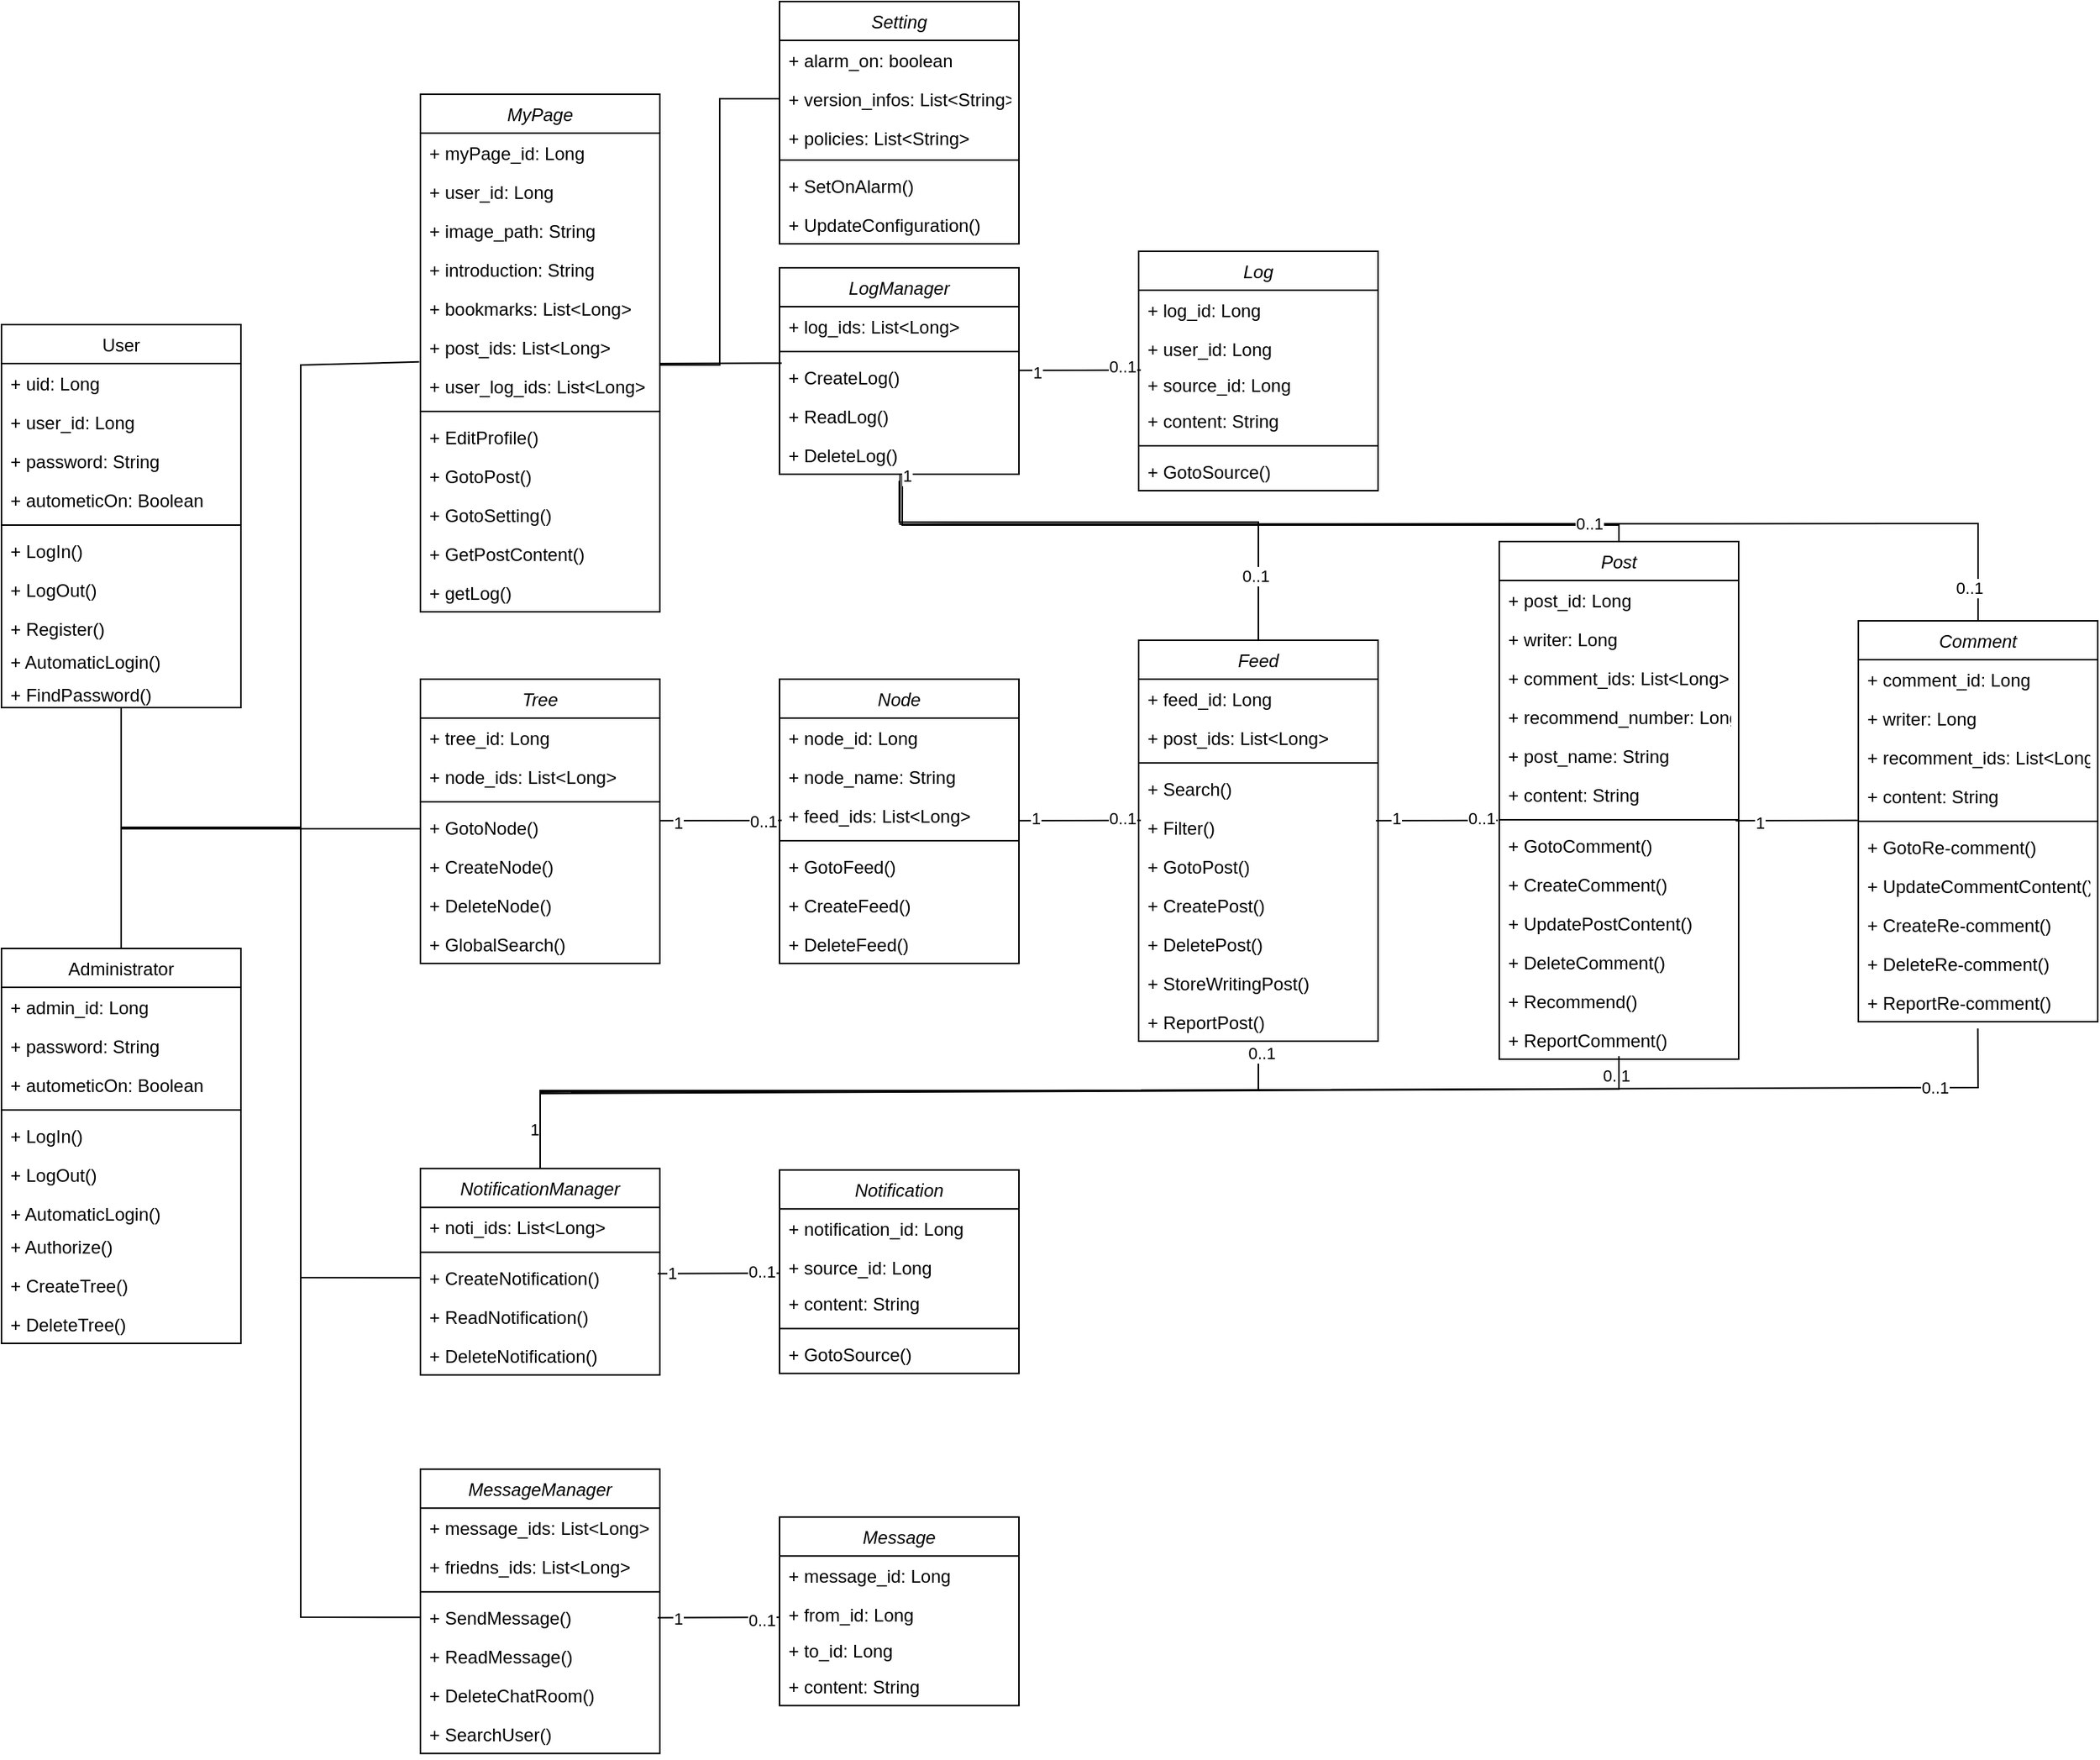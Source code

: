 <mxfile version="20.7.3" type="device"><diagram id="C5RBs43oDa-KdzZeNtuy" name="Page-1"><mxGraphModel dx="1247" dy="1092" grid="0" gridSize="10" guides="1" tooltips="1" connect="1" arrows="1" fold="1" page="0" pageScale="1" pageWidth="827" pageHeight="1169" math="0" shadow="0"><root><mxCell id="WIyWlLk6GJQsqaUBKTNV-0"/><mxCell id="WIyWlLk6GJQsqaUBKTNV-1" parent="WIyWlLk6GJQsqaUBKTNV-0"/><mxCell id="zkfFHV4jXpPFQw0GAbJ--0" value="MyPage" style="swimlane;fontStyle=2;align=center;verticalAlign=top;childLayout=stackLayout;horizontal=1;startSize=26;horizontalStack=0;resizeParent=1;resizeLast=0;collapsible=1;marginBottom=0;rounded=0;shadow=0;strokeWidth=1;" parent="WIyWlLk6GJQsqaUBKTNV-1" vertex="1"><mxGeometry x="280" y="29" width="160" height="346" as="geometry"><mxRectangle x="220" y="120" width="160" height="26" as="alternateBounds"/></mxGeometry></mxCell><mxCell id="Wbt0R6QaB2XABAs1Q3He-5" value="+ myPage_id: Long" style="text;align=left;verticalAlign=top;spacingLeft=4;spacingRight=4;overflow=hidden;rotatable=0;points=[[0,0.5],[1,0.5]];portConstraint=eastwest;" parent="zkfFHV4jXpPFQw0GAbJ--0" vertex="1"><mxGeometry y="26" width="160" height="26" as="geometry"/></mxCell><mxCell id="zkfFHV4jXpPFQw0GAbJ--1" value="+ user_id: Long" style="text;align=left;verticalAlign=top;spacingLeft=4;spacingRight=4;overflow=hidden;rotatable=0;points=[[0,0.5],[1,0.5]];portConstraint=eastwest;" parent="zkfFHV4jXpPFQw0GAbJ--0" vertex="1"><mxGeometry y="52" width="160" height="26" as="geometry"/></mxCell><mxCell id="zkfFHV4jXpPFQw0GAbJ--2" value="+ image_path: String" style="text;align=left;verticalAlign=top;spacingLeft=4;spacingRight=4;overflow=hidden;rotatable=0;points=[[0,0.5],[1,0.5]];portConstraint=eastwest;rounded=0;shadow=0;html=0;" parent="zkfFHV4jXpPFQw0GAbJ--0" vertex="1"><mxGeometry y="78" width="160" height="26" as="geometry"/></mxCell><mxCell id="B-LIcCmvfZg7djn9HV8B-121" value="+ introduction: String" style="text;align=left;verticalAlign=top;spacingLeft=4;spacingRight=4;overflow=hidden;rotatable=0;points=[[0,0.5],[1,0.5]];portConstraint=eastwest;rounded=0;shadow=0;html=0;" parent="zkfFHV4jXpPFQw0GAbJ--0" vertex="1"><mxGeometry y="104" width="160" height="26" as="geometry"/></mxCell><mxCell id="zkfFHV4jXpPFQw0GAbJ--3" value="+ bookmarks: List&lt;Long&gt;" style="text;align=left;verticalAlign=top;spacingLeft=4;spacingRight=4;overflow=hidden;rotatable=0;points=[[0,0.5],[1,0.5]];portConstraint=eastwest;rounded=0;shadow=0;html=0;" parent="zkfFHV4jXpPFQw0GAbJ--0" vertex="1"><mxGeometry y="130" width="160" height="26" as="geometry"/></mxCell><mxCell id="B-LIcCmvfZg7djn9HV8B-51" value="+ post_ids: List&lt;Long&gt;" style="text;align=left;verticalAlign=top;spacingLeft=4;spacingRight=4;overflow=hidden;rotatable=0;points=[[0,0.5],[1,0.5]];portConstraint=eastwest;" parent="zkfFHV4jXpPFQw0GAbJ--0" vertex="1"><mxGeometry y="156" width="160" height="26" as="geometry"/></mxCell><mxCell id="B-LIcCmvfZg7djn9HV8B-1" value="+ user_log_ids: List&lt;Long&gt;" style="text;align=left;verticalAlign=top;spacingLeft=4;spacingRight=4;overflow=hidden;rotatable=0;points=[[0,0.5],[1,0.5]];portConstraint=eastwest;rounded=0;shadow=0;html=0;" parent="zkfFHV4jXpPFQw0GAbJ--0" vertex="1"><mxGeometry y="182" width="160" height="26" as="geometry"/></mxCell><mxCell id="zkfFHV4jXpPFQw0GAbJ--4" value="" style="line;html=1;strokeWidth=1;align=left;verticalAlign=middle;spacingTop=-1;spacingLeft=3;spacingRight=3;rotatable=0;labelPosition=right;points=[];portConstraint=eastwest;" parent="zkfFHV4jXpPFQw0GAbJ--0" vertex="1"><mxGeometry y="208" width="160" height="8" as="geometry"/></mxCell><mxCell id="B-LIcCmvfZg7djn9HV8B-8" value="+ EditProfile()" style="text;align=left;verticalAlign=top;spacingLeft=4;spacingRight=4;overflow=hidden;rotatable=0;points=[[0,0.5],[1,0.5]];portConstraint=eastwest;" parent="zkfFHV4jXpPFQw0GAbJ--0" vertex="1"><mxGeometry y="216" width="160" height="26" as="geometry"/></mxCell><mxCell id="suka3gsMTNSdUutqUqP5-23" value="+ GotoPost()" style="text;align=left;verticalAlign=top;spacingLeft=4;spacingRight=4;overflow=hidden;rotatable=0;points=[[0,0.5],[1,0.5]];portConstraint=eastwest;" parent="zkfFHV4jXpPFQw0GAbJ--0" vertex="1"><mxGeometry y="242" width="160" height="26" as="geometry"/></mxCell><mxCell id="zkfFHV4jXpPFQw0GAbJ--5" value="+ GotoSetting()" style="text;align=left;verticalAlign=top;spacingLeft=4;spacingRight=4;overflow=hidden;rotatable=0;points=[[0,0.5],[1,0.5]];portConstraint=eastwest;" parent="zkfFHV4jXpPFQw0GAbJ--0" vertex="1"><mxGeometry y="268" width="160" height="26" as="geometry"/></mxCell><mxCell id="suka3gsMTNSdUutqUqP5-0" value="+ GetPostContent()" style="text;align=left;verticalAlign=top;spacingLeft=4;spacingRight=4;overflow=hidden;rotatable=0;points=[[0,0.5],[1,0.5]];portConstraint=eastwest;" parent="zkfFHV4jXpPFQw0GAbJ--0" vertex="1"><mxGeometry y="294" width="160" height="26" as="geometry"/></mxCell><mxCell id="B-LIcCmvfZg7djn9HV8B-134" value="+ getLog()" style="text;align=left;verticalAlign=top;spacingLeft=4;spacingRight=4;overflow=hidden;rotatable=0;points=[[0,0.5],[1,0.5]];portConstraint=eastwest;" parent="zkfFHV4jXpPFQw0GAbJ--0" vertex="1"><mxGeometry y="320" width="160" height="26" as="geometry"/></mxCell><mxCell id="zkfFHV4jXpPFQw0GAbJ--6" value="User" style="swimlane;fontStyle=0;align=center;verticalAlign=top;childLayout=stackLayout;horizontal=1;startSize=26;horizontalStack=0;resizeParent=1;resizeLast=0;collapsible=1;marginBottom=0;rounded=0;shadow=0;strokeWidth=1;" parent="WIyWlLk6GJQsqaUBKTNV-1" vertex="1"><mxGeometry y="183" width="160" height="256" as="geometry"><mxRectangle x="130" y="380" width="160" height="26" as="alternateBounds"/></mxGeometry></mxCell><mxCell id="zkfFHV4jXpPFQw0GAbJ--7" value="+ uid: Long  &#10;" style="text;align=left;verticalAlign=top;spacingLeft=4;spacingRight=4;overflow=hidden;rotatable=0;points=[[0,0.5],[1,0.5]];portConstraint=eastwest;" parent="zkfFHV4jXpPFQw0GAbJ--6" vertex="1"><mxGeometry y="26" width="160" height="26" as="geometry"/></mxCell><mxCell id="Wbt0R6QaB2XABAs1Q3He-6" value="+ user_id: Long  &#10;" style="text;align=left;verticalAlign=top;spacingLeft=4;spacingRight=4;overflow=hidden;rotatable=0;points=[[0,0.5],[1,0.5]];portConstraint=eastwest;" parent="zkfFHV4jXpPFQw0GAbJ--6" vertex="1"><mxGeometry y="52" width="160" height="26" as="geometry"/></mxCell><mxCell id="zkfFHV4jXpPFQw0GAbJ--8" value="+ password: String" style="text;align=left;verticalAlign=top;spacingLeft=4;spacingRight=4;overflow=hidden;rotatable=0;points=[[0,0.5],[1,0.5]];portConstraint=eastwest;rounded=0;shadow=0;html=0;" parent="zkfFHV4jXpPFQw0GAbJ--6" vertex="1"><mxGeometry y="78" width="160" height="26" as="geometry"/></mxCell><mxCell id="aOZU_MK4l4_A4G9Jo2gu-3" value="+ autometicOn: Boolean" style="text;align=left;verticalAlign=top;spacingLeft=4;spacingRight=4;overflow=hidden;rotatable=0;points=[[0,0.5],[1,0.5]];portConstraint=eastwest;rounded=0;shadow=0;html=0;" parent="zkfFHV4jXpPFQw0GAbJ--6" vertex="1"><mxGeometry y="104" width="160" height="26" as="geometry"/></mxCell><mxCell id="zkfFHV4jXpPFQw0GAbJ--9" value="" style="line;html=1;strokeWidth=1;align=left;verticalAlign=middle;spacingTop=-1;spacingLeft=3;spacingRight=3;rotatable=0;labelPosition=right;points=[];portConstraint=eastwest;" parent="zkfFHV4jXpPFQw0GAbJ--6" vertex="1"><mxGeometry y="130" width="160" height="8" as="geometry"/></mxCell><mxCell id="zkfFHV4jXpPFQw0GAbJ--11" value="+ LogIn()" style="text;align=left;verticalAlign=top;spacingLeft=4;spacingRight=4;overflow=hidden;rotatable=0;points=[[0,0.5],[1,0.5]];portConstraint=eastwest;" parent="zkfFHV4jXpPFQw0GAbJ--6" vertex="1"><mxGeometry y="138" width="160" height="26" as="geometry"/></mxCell><mxCell id="B-LIcCmvfZg7djn9HV8B-3" value="+ LogOut()" style="text;align=left;verticalAlign=top;spacingLeft=4;spacingRight=4;overflow=hidden;rotatable=0;points=[[0,0.5],[1,0.5]];portConstraint=eastwest;" parent="zkfFHV4jXpPFQw0GAbJ--6" vertex="1"><mxGeometry y="164" width="160" height="26" as="geometry"/></mxCell><mxCell id="B-LIcCmvfZg7djn9HV8B-4" value="+ Register()" style="text;align=left;verticalAlign=top;spacingLeft=4;spacingRight=4;overflow=hidden;rotatable=0;points=[[0,0.5],[1,0.5]];portConstraint=eastwest;" parent="zkfFHV4jXpPFQw0GAbJ--6" vertex="1"><mxGeometry y="190" width="160" height="22" as="geometry"/></mxCell><mxCell id="aOZU_MK4l4_A4G9Jo2gu-2" value="+ AutomaticLogin()" style="text;align=left;verticalAlign=top;spacingLeft=4;spacingRight=4;overflow=hidden;rotatable=0;points=[[0,0.5],[1,0.5]];portConstraint=eastwest;" parent="zkfFHV4jXpPFQw0GAbJ--6" vertex="1"><mxGeometry y="212" width="160" height="22" as="geometry"/></mxCell><mxCell id="aOZU_MK4l4_A4G9Jo2gu-1" value="+ FindPassword()" style="text;align=left;verticalAlign=top;spacingLeft=4;spacingRight=4;overflow=hidden;rotatable=0;points=[[0,0.5],[1,0.5]];portConstraint=eastwest;" parent="zkfFHV4jXpPFQw0GAbJ--6" vertex="1"><mxGeometry y="234" width="160" height="22" as="geometry"/></mxCell><mxCell id="zkfFHV4jXpPFQw0GAbJ--13" value="Administrator" style="swimlane;fontStyle=0;align=center;verticalAlign=top;childLayout=stackLayout;horizontal=1;startSize=26;horizontalStack=0;resizeParent=1;resizeLast=0;collapsible=1;marginBottom=0;rounded=0;shadow=0;strokeWidth=1;" parent="WIyWlLk6GJQsqaUBKTNV-1" vertex="1"><mxGeometry y="600" width="160" height="264" as="geometry"><mxRectangle x="340" y="380" width="170" height="26" as="alternateBounds"/></mxGeometry></mxCell><mxCell id="zkfFHV4jXpPFQw0GAbJ--14" value="+ admin_id: Long" style="text;align=left;verticalAlign=top;spacingLeft=4;spacingRight=4;overflow=hidden;rotatable=0;points=[[0,0.5],[1,0.5]];portConstraint=eastwest;" parent="zkfFHV4jXpPFQw0GAbJ--13" vertex="1"><mxGeometry y="26" width="160" height="26" as="geometry"/></mxCell><mxCell id="B-LIcCmvfZg7djn9HV8B-5" value="+ password: String" style="text;align=left;verticalAlign=top;spacingLeft=4;spacingRight=4;overflow=hidden;rotatable=0;points=[[0,0.5],[1,0.5]];portConstraint=eastwest;" parent="zkfFHV4jXpPFQw0GAbJ--13" vertex="1"><mxGeometry y="52" width="160" height="26" as="geometry"/></mxCell><mxCell id="5mJL1KCz_5oF4t0wVCMB-8" value="+ autometicOn: Boolean" style="text;align=left;verticalAlign=top;spacingLeft=4;spacingRight=4;overflow=hidden;rotatable=0;points=[[0,0.5],[1,0.5]];portConstraint=eastwest;rounded=0;shadow=0;html=0;" vertex="1" parent="zkfFHV4jXpPFQw0GAbJ--13"><mxGeometry y="78" width="160" height="26" as="geometry"/></mxCell><mxCell id="zkfFHV4jXpPFQw0GAbJ--15" value="" style="line;html=1;strokeWidth=1;align=left;verticalAlign=middle;spacingTop=-1;spacingLeft=3;spacingRight=3;rotatable=0;labelPosition=right;points=[];portConstraint=eastwest;" parent="zkfFHV4jXpPFQw0GAbJ--13" vertex="1"><mxGeometry y="104" width="160" height="8" as="geometry"/></mxCell><mxCell id="5mJL1KCz_5oF4t0wVCMB-5" value="+ LogIn()" style="text;align=left;verticalAlign=top;spacingLeft=4;spacingRight=4;overflow=hidden;rotatable=0;points=[[0,0.5],[1,0.5]];portConstraint=eastwest;" vertex="1" parent="zkfFHV4jXpPFQw0GAbJ--13"><mxGeometry y="112" width="160" height="26" as="geometry"/></mxCell><mxCell id="5mJL1KCz_5oF4t0wVCMB-6" value="+ LogOut()" style="text;align=left;verticalAlign=top;spacingLeft=4;spacingRight=4;overflow=hidden;rotatable=0;points=[[0,0.5],[1,0.5]];portConstraint=eastwest;" vertex="1" parent="zkfFHV4jXpPFQw0GAbJ--13"><mxGeometry y="138" width="160" height="26" as="geometry"/></mxCell><mxCell id="5mJL1KCz_5oF4t0wVCMB-7" value="+ AutomaticLogin()" style="text;align=left;verticalAlign=top;spacingLeft=4;spacingRight=4;overflow=hidden;rotatable=0;points=[[0,0.5],[1,0.5]];portConstraint=eastwest;" vertex="1" parent="zkfFHV4jXpPFQw0GAbJ--13"><mxGeometry y="164" width="160" height="22" as="geometry"/></mxCell><mxCell id="B-LIcCmvfZg7djn9HV8B-6" value="+ Authorize()" style="text;align=left;verticalAlign=top;spacingLeft=4;spacingRight=4;overflow=hidden;rotatable=0;points=[[0,0.5],[1,0.5]];portConstraint=eastwest;" parent="zkfFHV4jXpPFQw0GAbJ--13" vertex="1"><mxGeometry y="186" width="160" height="26" as="geometry"/></mxCell><mxCell id="B-LIcCmvfZg7djn9HV8B-32" value="+ CreateTree()" style="text;align=left;verticalAlign=top;spacingLeft=4;spacingRight=4;overflow=hidden;rotatable=0;points=[[0,0.5],[1,0.5]];portConstraint=eastwest;" parent="zkfFHV4jXpPFQw0GAbJ--13" vertex="1"><mxGeometry y="212" width="160" height="26" as="geometry"/></mxCell><mxCell id="B-LIcCmvfZg7djn9HV8B-33" value="+ DeleteTree()" style="text;align=left;verticalAlign=top;spacingLeft=4;spacingRight=4;overflow=hidden;rotatable=0;points=[[0,0.5],[1,0.5]];portConstraint=eastwest;" parent="zkfFHV4jXpPFQw0GAbJ--13" vertex="1"><mxGeometry y="238" width="160" height="26" as="geometry"/></mxCell><mxCell id="B-LIcCmvfZg7djn9HV8B-10" value="Tree" style="swimlane;fontStyle=2;align=center;verticalAlign=top;childLayout=stackLayout;horizontal=1;startSize=26;horizontalStack=0;resizeParent=1;resizeLast=0;collapsible=1;marginBottom=0;rounded=0;shadow=0;strokeWidth=1;" parent="WIyWlLk6GJQsqaUBKTNV-1" vertex="1"><mxGeometry x="280" y="420" width="160" height="190" as="geometry"><mxRectangle x="220" y="120" width="160" height="26" as="alternateBounds"/></mxGeometry></mxCell><mxCell id="Wbt0R6QaB2XABAs1Q3He-4" value="+ tree_id: Long" style="text;align=left;verticalAlign=top;spacingLeft=4;spacingRight=4;overflow=hidden;rotatable=0;points=[[0,0.5],[1,0.5]];portConstraint=eastwest;" parent="B-LIcCmvfZg7djn9HV8B-10" vertex="1"><mxGeometry y="26" width="160" height="26" as="geometry"/></mxCell><mxCell id="B-LIcCmvfZg7djn9HV8B-11" value="+ node_ids: List&lt;Long&gt;" style="text;align=left;verticalAlign=top;spacingLeft=4;spacingRight=4;overflow=hidden;rotatable=0;points=[[0,0.5],[1,0.5]];portConstraint=eastwest;" parent="B-LIcCmvfZg7djn9HV8B-10" vertex="1"><mxGeometry y="52" width="160" height="26" as="geometry"/></mxCell><mxCell id="B-LIcCmvfZg7djn9HV8B-15" value="" style="line;html=1;strokeWidth=1;align=left;verticalAlign=middle;spacingTop=-1;spacingLeft=3;spacingRight=3;rotatable=0;labelPosition=right;points=[];portConstraint=eastwest;" parent="B-LIcCmvfZg7djn9HV8B-10" vertex="1"><mxGeometry y="78" width="160" height="8" as="geometry"/></mxCell><mxCell id="B-LIcCmvfZg7djn9HV8B-16" value="+ GotoNode()" style="text;align=left;verticalAlign=top;spacingLeft=4;spacingRight=4;overflow=hidden;rotatable=0;points=[[0,0.5],[1,0.5]];portConstraint=eastwest;" parent="B-LIcCmvfZg7djn9HV8B-10" vertex="1"><mxGeometry y="86" width="160" height="26" as="geometry"/></mxCell><mxCell id="Wbt0R6QaB2XABAs1Q3He-2" value="+ CreateNode()" style="text;align=left;verticalAlign=top;spacingLeft=4;spacingRight=4;overflow=hidden;rotatable=0;points=[[0,0.5],[1,0.5]];portConstraint=eastwest;" parent="B-LIcCmvfZg7djn9HV8B-10" vertex="1"><mxGeometry y="112" width="160" height="26" as="geometry"/></mxCell><mxCell id="Wbt0R6QaB2XABAs1Q3He-3" value="+ DeleteNode()" style="text;align=left;verticalAlign=top;spacingLeft=4;spacingRight=4;overflow=hidden;rotatable=0;points=[[0,0.5],[1,0.5]];portConstraint=eastwest;" parent="B-LIcCmvfZg7djn9HV8B-10" vertex="1"><mxGeometry y="138" width="160" height="26" as="geometry"/></mxCell><mxCell id="B-LIcCmvfZg7djn9HV8B-50" value="+ GlobalSearch()" style="text;align=left;verticalAlign=top;spacingLeft=4;spacingRight=4;overflow=hidden;rotatable=0;points=[[0,0.5],[1,0.5]];portConstraint=eastwest;" parent="B-LIcCmvfZg7djn9HV8B-10" vertex="1"><mxGeometry y="164" width="160" height="26" as="geometry"/></mxCell><mxCell id="B-LIcCmvfZg7djn9HV8B-19" value="NotificationManager" style="swimlane;fontStyle=2;align=center;verticalAlign=top;childLayout=stackLayout;horizontal=1;startSize=26;horizontalStack=0;resizeParent=1;resizeLast=0;collapsible=1;marginBottom=0;rounded=0;shadow=0;strokeWidth=1;" parent="WIyWlLk6GJQsqaUBKTNV-1" vertex="1"><mxGeometry x="280" y="747.1" width="160" height="138" as="geometry"><mxRectangle x="220" y="120" width="160" height="26" as="alternateBounds"/></mxGeometry></mxCell><mxCell id="B-LIcCmvfZg7djn9HV8B-52" value="+ noti_ids: List&lt;Long&gt;" style="text;align=left;verticalAlign=top;spacingLeft=4;spacingRight=4;overflow=hidden;rotatable=0;points=[[0,0.5],[1,0.5]];portConstraint=eastwest;" parent="B-LIcCmvfZg7djn9HV8B-19" vertex="1"><mxGeometry y="26" width="160" height="26" as="geometry"/></mxCell><mxCell id="B-LIcCmvfZg7djn9HV8B-24" value="" style="line;html=1;strokeWidth=1;align=left;verticalAlign=middle;spacingTop=-1;spacingLeft=3;spacingRight=3;rotatable=0;labelPosition=right;points=[];portConstraint=eastwest;" parent="B-LIcCmvfZg7djn9HV8B-19" vertex="1"><mxGeometry y="52" width="160" height="8" as="geometry"/></mxCell><mxCell id="B-LIcCmvfZg7djn9HV8B-115" value="+ CreateNotification()" style="text;align=left;verticalAlign=top;spacingLeft=4;spacingRight=4;overflow=hidden;rotatable=0;points=[[0,0.5],[1,0.5]];portConstraint=eastwest;" parent="B-LIcCmvfZg7djn9HV8B-19" vertex="1"><mxGeometry y="60" width="160" height="26" as="geometry"/></mxCell><mxCell id="B-LIcCmvfZg7djn9HV8B-99" value="+ ReadNotification()" style="text;align=left;verticalAlign=top;spacingLeft=4;spacingRight=4;overflow=hidden;rotatable=0;points=[[0,0.5],[1,0.5]];portConstraint=eastwest;" parent="B-LIcCmvfZg7djn9HV8B-19" vertex="1"><mxGeometry y="86" width="160" height="26" as="geometry"/></mxCell><mxCell id="B-LIcCmvfZg7djn9HV8B-100" value="+ DeleteNotification()" style="text;align=left;verticalAlign=top;spacingLeft=4;spacingRight=4;overflow=hidden;rotatable=0;points=[[0,0.5],[1,0.5]];portConstraint=eastwest;" parent="B-LIcCmvfZg7djn9HV8B-19" vertex="1"><mxGeometry y="112" width="160" height="26" as="geometry"/></mxCell><mxCell id="B-LIcCmvfZg7djn9HV8B-39" value="" style="endArrow=none;html=1;rounded=0;entryX=0.5;entryY=0;entryDx=0;entryDy=0;" parent="WIyWlLk6GJQsqaUBKTNV-1" target="zkfFHV4jXpPFQw0GAbJ--13" edge="1"><mxGeometry width="50" height="50" relative="1" as="geometry"><mxPoint x="280" y="520" as="sourcePoint"/><mxPoint x="130" y="500" as="targetPoint"/><Array as="points"><mxPoint x="80" y="520"/></Array></mxGeometry></mxCell><mxCell id="B-LIcCmvfZg7djn9HV8B-40" value="" style="endArrow=none;html=1;rounded=0;" parent="WIyWlLk6GJQsqaUBKTNV-1" edge="1"><mxGeometry width="50" height="50" relative="1" as="geometry"><mxPoint x="280" y="520" as="sourcePoint"/><mxPoint x="80" y="440" as="targetPoint"/><Array as="points"><mxPoint x="80" y="520"/></Array></mxGeometry></mxCell><mxCell id="B-LIcCmvfZg7djn9HV8B-46" value="Node" style="swimlane;fontStyle=2;align=center;verticalAlign=top;childLayout=stackLayout;horizontal=1;startSize=26;horizontalStack=0;resizeParent=1;resizeLast=0;collapsible=1;marginBottom=0;rounded=0;shadow=0;strokeWidth=1;" parent="WIyWlLk6GJQsqaUBKTNV-1" vertex="1"><mxGeometry x="520" y="420" width="160" height="190" as="geometry"><mxRectangle x="220" y="120" width="160" height="26" as="alternateBounds"/></mxGeometry></mxCell><mxCell id="aOZU_MK4l4_A4G9Jo2gu-0" value="+ node_id: Long" style="text;align=left;verticalAlign=top;spacingLeft=4;spacingRight=4;overflow=hidden;rotatable=0;points=[[0,0.5],[1,0.5]];portConstraint=eastwest;" parent="B-LIcCmvfZg7djn9HV8B-46" vertex="1"><mxGeometry y="26" width="160" height="26" as="geometry"/></mxCell><mxCell id="Wbt0R6QaB2XABAs1Q3He-0" value="+ node_name: String" style="text;align=left;verticalAlign=top;spacingLeft=4;spacingRight=4;overflow=hidden;rotatable=0;points=[[0,0.5],[1,0.5]];portConstraint=eastwest;" parent="B-LIcCmvfZg7djn9HV8B-46" vertex="1"><mxGeometry y="52" width="160" height="26" as="geometry"/></mxCell><mxCell id="B-LIcCmvfZg7djn9HV8B-47" value="+ feed_ids: List&lt;Long&gt;" style="text;align=left;verticalAlign=top;spacingLeft=4;spacingRight=4;overflow=hidden;rotatable=0;points=[[0,0.5],[1,0.5]];portConstraint=eastwest;" parent="B-LIcCmvfZg7djn9HV8B-46" vertex="1"><mxGeometry y="78" width="160" height="26" as="geometry"/></mxCell><mxCell id="B-LIcCmvfZg7djn9HV8B-48" value="" style="line;html=1;strokeWidth=1;align=left;verticalAlign=middle;spacingTop=-1;spacingLeft=3;spacingRight=3;rotatable=0;labelPosition=right;points=[];portConstraint=eastwest;" parent="B-LIcCmvfZg7djn9HV8B-46" vertex="1"><mxGeometry y="104" width="160" height="8" as="geometry"/></mxCell><mxCell id="B-LIcCmvfZg7djn9HV8B-49" value="+ GotoFeed()" style="text;align=left;verticalAlign=top;spacingLeft=4;spacingRight=4;overflow=hidden;rotatable=0;points=[[0,0.5],[1,0.5]];portConstraint=eastwest;" parent="B-LIcCmvfZg7djn9HV8B-46" vertex="1"><mxGeometry y="112" width="160" height="26" as="geometry"/></mxCell><mxCell id="B-LIcCmvfZg7djn9HV8B-35" value="+ CreateFeed()" style="text;align=left;verticalAlign=top;spacingLeft=4;spacingRight=4;overflow=hidden;rotatable=0;points=[[0,0.5],[1,0.5]];portConstraint=eastwest;" parent="B-LIcCmvfZg7djn9HV8B-46" vertex="1"><mxGeometry y="138" width="160" height="26" as="geometry"/></mxCell><mxCell id="B-LIcCmvfZg7djn9HV8B-37" value="+ DeleteFeed()" style="text;align=left;verticalAlign=top;spacingLeft=4;spacingRight=4;overflow=hidden;rotatable=0;points=[[0,0.5],[1,0.5]];portConstraint=eastwest;" parent="B-LIcCmvfZg7djn9HV8B-46" vertex="1"><mxGeometry y="164" width="160" height="26" as="geometry"/></mxCell><mxCell id="B-LIcCmvfZg7djn9HV8B-53" value="Setting" style="swimlane;fontStyle=2;align=center;verticalAlign=top;childLayout=stackLayout;horizontal=1;startSize=26;horizontalStack=0;resizeParent=1;resizeLast=0;collapsible=1;marginBottom=0;rounded=0;shadow=0;strokeWidth=1;" parent="WIyWlLk6GJQsqaUBKTNV-1" vertex="1"><mxGeometry x="520" y="-33" width="160" height="162" as="geometry"><mxRectangle x="220" y="120" width="160" height="26" as="alternateBounds"/></mxGeometry></mxCell><mxCell id="B-LIcCmvfZg7djn9HV8B-20" value="+ alarm_on: boolean" style="text;align=left;verticalAlign=top;spacingLeft=4;spacingRight=4;overflow=hidden;rotatable=0;points=[[0,0.5],[1,0.5]];portConstraint=eastwest;" parent="B-LIcCmvfZg7djn9HV8B-53" vertex="1"><mxGeometry y="26" width="160" height="26" as="geometry"/></mxCell><mxCell id="B-LIcCmvfZg7djn9HV8B-55" value="+ version_infos: List&lt;String&gt;" style="text;align=left;verticalAlign=top;spacingLeft=4;spacingRight=4;overflow=hidden;rotatable=0;points=[[0,0.5],[1,0.5]];portConstraint=eastwest;rounded=0;shadow=0;html=0;" parent="B-LIcCmvfZg7djn9HV8B-53" vertex="1"><mxGeometry y="52" width="160" height="26" as="geometry"/></mxCell><mxCell id="B-LIcCmvfZg7djn9HV8B-56" value="+ policies: List&lt;String&gt;" style="text;align=left;verticalAlign=top;spacingLeft=4;spacingRight=4;overflow=hidden;rotatable=0;points=[[0,0.5],[1,0.5]];portConstraint=eastwest;rounded=0;shadow=0;html=0;" parent="B-LIcCmvfZg7djn9HV8B-53" vertex="1"><mxGeometry y="78" width="160" height="24" as="geometry"/></mxCell><mxCell id="B-LIcCmvfZg7djn9HV8B-57" value="" style="line;html=1;strokeWidth=1;align=left;verticalAlign=middle;spacingTop=-1;spacingLeft=3;spacingRight=3;rotatable=0;labelPosition=right;points=[];portConstraint=eastwest;" parent="B-LIcCmvfZg7djn9HV8B-53" vertex="1"><mxGeometry y="102" width="160" height="8" as="geometry"/></mxCell><mxCell id="B-LIcCmvfZg7djn9HV8B-58" value="+ SetOnAlarm()" style="text;align=left;verticalAlign=top;spacingLeft=4;spacingRight=4;overflow=hidden;rotatable=0;points=[[0,0.5],[1,0.5]];portConstraint=eastwest;" parent="B-LIcCmvfZg7djn9HV8B-53" vertex="1"><mxGeometry y="110" width="160" height="26" as="geometry"/></mxCell><mxCell id="B-LIcCmvfZg7djn9HV8B-44" value="+ UpdateConfiguration()" style="text;align=left;verticalAlign=top;spacingLeft=4;spacingRight=4;overflow=hidden;rotatable=0;points=[[0,0.5],[1,0.5]];portConstraint=eastwest;" parent="B-LIcCmvfZg7djn9HV8B-53" vertex="1"><mxGeometry y="136" width="160" height="26" as="geometry"/></mxCell><mxCell id="B-LIcCmvfZg7djn9HV8B-59" value="Feed" style="swimlane;fontStyle=2;align=center;verticalAlign=top;childLayout=stackLayout;horizontal=1;startSize=26;horizontalStack=0;resizeParent=1;resizeLast=0;collapsible=1;marginBottom=0;rounded=0;shadow=0;strokeWidth=1;" parent="WIyWlLk6GJQsqaUBKTNV-1" vertex="1"><mxGeometry x="760" y="394" width="160" height="268" as="geometry"><mxRectangle x="220" y="120" width="160" height="26" as="alternateBounds"/></mxGeometry></mxCell><mxCell id="B-LIcCmvfZg7djn9HV8B-71" value="+ feed_id: Long" style="text;align=left;verticalAlign=top;spacingLeft=4;spacingRight=4;overflow=hidden;rotatable=0;points=[[0,0.5],[1,0.5]];portConstraint=eastwest;" parent="B-LIcCmvfZg7djn9HV8B-59" vertex="1"><mxGeometry y="26" width="160" height="26" as="geometry"/></mxCell><mxCell id="B-LIcCmvfZg7djn9HV8B-60" value="+ post_ids: List&lt;Long&gt;" style="text;align=left;verticalAlign=top;spacingLeft=4;spacingRight=4;overflow=hidden;rotatable=0;points=[[0,0.5],[1,0.5]];portConstraint=eastwest;" parent="B-LIcCmvfZg7djn9HV8B-59" vertex="1"><mxGeometry y="52" width="160" height="26" as="geometry"/></mxCell><mxCell id="B-LIcCmvfZg7djn9HV8B-61" value="" style="line;html=1;strokeWidth=1;align=left;verticalAlign=middle;spacingTop=-1;spacingLeft=3;spacingRight=3;rotatable=0;labelPosition=right;points=[];portConstraint=eastwest;" parent="B-LIcCmvfZg7djn9HV8B-59" vertex="1"><mxGeometry y="78" width="160" height="8" as="geometry"/></mxCell><mxCell id="MvPdqmzu-ZnZqcX9vw6n-0" value="+ Search()" style="text;align=left;verticalAlign=top;spacingLeft=4;spacingRight=4;overflow=hidden;rotatable=0;points=[[0,0.5],[1,0.5]];portConstraint=eastwest;" parent="B-LIcCmvfZg7djn9HV8B-59" vertex="1"><mxGeometry y="86" width="160" height="26" as="geometry"/></mxCell><mxCell id="aOZU_MK4l4_A4G9Jo2gu-7" value="+ Filter()" style="text;align=left;verticalAlign=top;spacingLeft=4;spacingRight=4;overflow=hidden;rotatable=0;points=[[0,0.5],[1,0.5]];portConstraint=eastwest;" parent="B-LIcCmvfZg7djn9HV8B-59" vertex="1"><mxGeometry y="112" width="160" height="26" as="geometry"/></mxCell><mxCell id="B-LIcCmvfZg7djn9HV8B-72" value="+ GotoPost()" style="text;align=left;verticalAlign=top;spacingLeft=4;spacingRight=4;overflow=hidden;rotatable=0;points=[[0,0.5],[1,0.5]];portConstraint=eastwest;" parent="B-LIcCmvfZg7djn9HV8B-59" vertex="1"><mxGeometry y="138" width="160" height="26" as="geometry"/></mxCell><mxCell id="B-LIcCmvfZg7djn9HV8B-62" value="+ CreatePost()" style="text;align=left;verticalAlign=top;spacingLeft=4;spacingRight=4;overflow=hidden;rotatable=0;points=[[0,0.5],[1,0.5]];portConstraint=eastwest;" parent="B-LIcCmvfZg7djn9HV8B-59" vertex="1"><mxGeometry y="164" width="160" height="26" as="geometry"/></mxCell><mxCell id="B-LIcCmvfZg7djn9HV8B-7" value="+ DeletePost()" style="text;align=left;verticalAlign=top;spacingLeft=4;spacingRight=4;overflow=hidden;rotatable=0;points=[[0,0.5],[1,0.5]];portConstraint=eastwest;" parent="B-LIcCmvfZg7djn9HV8B-59" vertex="1"><mxGeometry y="190" width="160" height="26" as="geometry"/></mxCell><mxCell id="aOZU_MK4l4_A4G9Jo2gu-4" value="+ StoreWritingPost()" style="text;align=left;verticalAlign=top;spacingLeft=4;spacingRight=4;overflow=hidden;rotatable=0;points=[[0,0.5],[1,0.5]];portConstraint=eastwest;" parent="B-LIcCmvfZg7djn9HV8B-59" vertex="1"><mxGeometry y="216" width="160" height="26" as="geometry"/></mxCell><mxCell id="B-LIcCmvfZg7djn9HV8B-74" value="+ ReportPost()" style="text;align=left;verticalAlign=top;spacingLeft=4;spacingRight=4;overflow=hidden;rotatable=0;points=[[0,0.5],[1,0.5]];portConstraint=eastwest;" parent="B-LIcCmvfZg7djn9HV8B-59" vertex="1"><mxGeometry y="242" width="160" height="26" as="geometry"/></mxCell><mxCell id="B-LIcCmvfZg7djn9HV8B-80" value="Comment" style="swimlane;fontStyle=2;align=center;verticalAlign=top;childLayout=stackLayout;horizontal=1;startSize=26;horizontalStack=0;resizeParent=1;resizeLast=0;collapsible=1;marginBottom=0;rounded=0;shadow=0;strokeWidth=1;" parent="WIyWlLk6GJQsqaUBKTNV-1" vertex="1"><mxGeometry x="1241" y="381" width="160" height="268" as="geometry"><mxRectangle x="220" y="120" width="160" height="26" as="alternateBounds"/></mxGeometry></mxCell><mxCell id="B-LIcCmvfZg7djn9HV8B-81" value="+ comment_id: Long" style="text;align=left;verticalAlign=top;spacingLeft=4;spacingRight=4;overflow=hidden;rotatable=0;points=[[0,0.5],[1,0.5]];portConstraint=eastwest;" parent="B-LIcCmvfZg7djn9HV8B-80" vertex="1"><mxGeometry y="26" width="160" height="26" as="geometry"/></mxCell><mxCell id="B-LIcCmvfZg7djn9HV8B-82" value="+ writer: Long" style="text;align=left;verticalAlign=top;spacingLeft=4;spacingRight=4;overflow=hidden;rotatable=0;points=[[0,0.5],[1,0.5]];portConstraint=eastwest;" parent="B-LIcCmvfZg7djn9HV8B-80" vertex="1"><mxGeometry y="52" width="160" height="26" as="geometry"/></mxCell><mxCell id="B-LIcCmvfZg7djn9HV8B-91" value="+ recomment_ids: List&lt;Long&gt;" style="text;align=left;verticalAlign=top;spacingLeft=4;spacingRight=4;overflow=hidden;rotatable=0;points=[[0,0.5],[1,0.5]];portConstraint=eastwest;" parent="B-LIcCmvfZg7djn9HV8B-80" vertex="1"><mxGeometry y="78" width="160" height="26" as="geometry"/></mxCell><mxCell id="B-LIcCmvfZg7djn9HV8B-84" value="+ content: String" style="text;align=left;verticalAlign=top;spacingLeft=4;spacingRight=4;overflow=hidden;rotatable=0;points=[[0,0.5],[1,0.5]];portConstraint=eastwest;" parent="B-LIcCmvfZg7djn9HV8B-80" vertex="1"><mxGeometry y="104" width="160" height="26" as="geometry"/></mxCell><mxCell id="B-LIcCmvfZg7djn9HV8B-85" value="" style="line;html=1;strokeWidth=1;align=left;verticalAlign=middle;spacingTop=-1;spacingLeft=3;spacingRight=3;rotatable=0;labelPosition=right;points=[];portConstraint=eastwest;" parent="B-LIcCmvfZg7djn9HV8B-80" vertex="1"><mxGeometry y="130" width="160" height="8" as="geometry"/></mxCell><mxCell id="B-LIcCmvfZg7djn9HV8B-86" value="+ GotoRe-comment()" style="text;align=left;verticalAlign=top;spacingLeft=4;spacingRight=4;overflow=hidden;rotatable=0;points=[[0,0.5],[1,0.5]];portConstraint=eastwest;" parent="B-LIcCmvfZg7djn9HV8B-80" vertex="1"><mxGeometry y="138" width="160" height="26" as="geometry"/></mxCell><mxCell id="B-LIcCmvfZg7djn9HV8B-87" value="+ UpdateCommentContent()" style="text;align=left;verticalAlign=top;spacingLeft=4;spacingRight=4;overflow=hidden;rotatable=0;points=[[0,0.5],[1,0.5]];portConstraint=eastwest;" parent="B-LIcCmvfZg7djn9HV8B-80" vertex="1"><mxGeometry y="164" width="160" height="26" as="geometry"/></mxCell><mxCell id="B-LIcCmvfZg7djn9HV8B-88" value="+ CreateRe-comment()" style="text;align=left;verticalAlign=top;spacingLeft=4;spacingRight=4;overflow=hidden;rotatable=0;points=[[0,0.5],[1,0.5]];portConstraint=eastwest;" parent="B-LIcCmvfZg7djn9HV8B-80" vertex="1"><mxGeometry y="190" width="160" height="26" as="geometry"/></mxCell><mxCell id="aOZU_MK4l4_A4G9Jo2gu-8" value="+ DeleteRe-comment()" style="text;align=left;verticalAlign=top;spacingLeft=4;spacingRight=4;overflow=hidden;rotatable=0;points=[[0,0.5],[1,0.5]];portConstraint=eastwest;" parent="B-LIcCmvfZg7djn9HV8B-80" vertex="1"><mxGeometry y="216" width="160" height="26" as="geometry"/></mxCell><mxCell id="B-LIcCmvfZg7djn9HV8B-89" value="+ ReportRe-comment()" style="text;align=left;verticalAlign=top;spacingLeft=4;spacingRight=4;overflow=hidden;rotatable=0;points=[[0,0.5],[1,0.5]];portConstraint=eastwest;" parent="B-LIcCmvfZg7djn9HV8B-80" vertex="1"><mxGeometry y="242" width="160" height="26" as="geometry"/></mxCell><mxCell id="B-LIcCmvfZg7djn9HV8B-92" value="Notification" style="swimlane;fontStyle=2;align=center;verticalAlign=top;childLayout=stackLayout;horizontal=1;startSize=26;horizontalStack=0;resizeParent=1;resizeLast=0;collapsible=1;marginBottom=0;rounded=0;shadow=0;strokeWidth=1;" parent="WIyWlLk6GJQsqaUBKTNV-1" vertex="1"><mxGeometry x="520" y="748.1" width="160" height="136" as="geometry"><mxRectangle x="220" y="120" width="160" height="26" as="alternateBounds"/></mxGeometry></mxCell><mxCell id="B-LIcCmvfZg7djn9HV8B-93" value="+ notification_id: Long" style="text;align=left;verticalAlign=top;spacingLeft=4;spacingRight=4;overflow=hidden;rotatable=0;points=[[0,0.5],[1,0.5]];portConstraint=eastwest;" parent="B-LIcCmvfZg7djn9HV8B-92" vertex="1"><mxGeometry y="26" width="160" height="26" as="geometry"/></mxCell><mxCell id="B-LIcCmvfZg7djn9HV8B-95" value="+ source_id: Long" style="text;align=left;verticalAlign=top;spacingLeft=4;spacingRight=4;overflow=hidden;rotatable=0;points=[[0,0.5],[1,0.5]];portConstraint=eastwest;rounded=0;shadow=0;html=0;" parent="B-LIcCmvfZg7djn9HV8B-92" vertex="1"><mxGeometry y="52" width="160" height="24" as="geometry"/></mxCell><mxCell id="B-LIcCmvfZg7djn9HV8B-101" value="+ content: String" style="text;align=left;verticalAlign=top;spacingLeft=4;spacingRight=4;overflow=hidden;rotatable=0;points=[[0,0.5],[1,0.5]];portConstraint=eastwest;" parent="B-LIcCmvfZg7djn9HV8B-92" vertex="1"><mxGeometry y="76" width="160" height="26" as="geometry"/></mxCell><mxCell id="B-LIcCmvfZg7djn9HV8B-96" value="" style="line;html=1;strokeWidth=1;align=left;verticalAlign=middle;spacingTop=-1;spacingLeft=3;spacingRight=3;rotatable=0;labelPosition=right;points=[];portConstraint=eastwest;" parent="B-LIcCmvfZg7djn9HV8B-92" vertex="1"><mxGeometry y="102" width="160" height="8" as="geometry"/></mxCell><mxCell id="B-LIcCmvfZg7djn9HV8B-98" value="+ GotoSource()" style="text;align=left;verticalAlign=top;spacingLeft=4;spacingRight=4;overflow=hidden;rotatable=0;points=[[0,0.5],[1,0.5]];portConstraint=eastwest;" parent="B-LIcCmvfZg7djn9HV8B-92" vertex="1"><mxGeometry y="110" width="160" height="26" as="geometry"/></mxCell><mxCell id="B-LIcCmvfZg7djn9HV8B-102" value="MessageManager" style="swimlane;fontStyle=2;align=center;verticalAlign=top;childLayout=stackLayout;horizontal=1;startSize=26;horizontalStack=0;resizeParent=1;resizeLast=0;collapsible=1;marginBottom=0;rounded=0;shadow=0;strokeWidth=1;" parent="WIyWlLk6GJQsqaUBKTNV-1" vertex="1"><mxGeometry x="280" y="948.1" width="160" height="190" as="geometry"><mxRectangle x="220" y="120" width="160" height="26" as="alternateBounds"/></mxGeometry></mxCell><mxCell id="B-LIcCmvfZg7djn9HV8B-103" value="+ message_ids: List&lt;Long&gt;" style="text;align=left;verticalAlign=top;spacingLeft=4;spacingRight=4;overflow=hidden;rotatable=0;points=[[0,0.5],[1,0.5]];portConstraint=eastwest;" parent="B-LIcCmvfZg7djn9HV8B-102" vertex="1"><mxGeometry y="26" width="160" height="26" as="geometry"/></mxCell><mxCell id="B-LIcCmvfZg7djn9HV8B-118" value="+ friedns_ids: List&lt;Long&gt;" style="text;align=left;verticalAlign=top;spacingLeft=4;spacingRight=4;overflow=hidden;rotatable=0;points=[[0,0.5],[1,0.5]];portConstraint=eastwest;" parent="B-LIcCmvfZg7djn9HV8B-102" vertex="1"><mxGeometry y="52" width="160" height="26" as="geometry"/></mxCell><mxCell id="B-LIcCmvfZg7djn9HV8B-106" value="" style="line;html=1;strokeWidth=1;align=left;verticalAlign=middle;spacingTop=-1;spacingLeft=3;spacingRight=3;rotatable=0;labelPosition=right;points=[];portConstraint=eastwest;" parent="B-LIcCmvfZg7djn9HV8B-102" vertex="1"><mxGeometry y="78" width="160" height="8" as="geometry"/></mxCell><mxCell id="B-LIcCmvfZg7djn9HV8B-9" value="+ SendMessage()" style="text;align=left;verticalAlign=top;spacingLeft=4;spacingRight=4;overflow=hidden;rotatable=0;points=[[0,0.5],[1,0.5]];portConstraint=eastwest;" parent="B-LIcCmvfZg7djn9HV8B-102" vertex="1"><mxGeometry y="86" width="160" height="26" as="geometry"/></mxCell><mxCell id="B-LIcCmvfZg7djn9HV8B-107" value="+ ReadMessage()" style="text;align=left;verticalAlign=top;spacingLeft=4;spacingRight=4;overflow=hidden;rotatable=0;points=[[0,0.5],[1,0.5]];portConstraint=eastwest;" parent="B-LIcCmvfZg7djn9HV8B-102" vertex="1"><mxGeometry y="112" width="160" height="26" as="geometry"/></mxCell><mxCell id="B-LIcCmvfZg7djn9HV8B-108" value="+ DeleteChatRoom()" style="text;align=left;verticalAlign=top;spacingLeft=4;spacingRight=4;overflow=hidden;rotatable=0;points=[[0,0.5],[1,0.5]];portConstraint=eastwest;" parent="B-LIcCmvfZg7djn9HV8B-102" vertex="1"><mxGeometry y="138" width="160" height="26" as="geometry"/></mxCell><mxCell id="B-LIcCmvfZg7djn9HV8B-120" value="+ SearchUser()" style="text;align=left;verticalAlign=top;spacingLeft=4;spacingRight=4;overflow=hidden;rotatable=0;points=[[0,0.5],[1,0.5]];portConstraint=eastwest;" parent="B-LIcCmvfZg7djn9HV8B-102" vertex="1"><mxGeometry y="164" width="160" height="26" as="geometry"/></mxCell><mxCell id="B-LIcCmvfZg7djn9HV8B-109" value="Message" style="swimlane;fontStyle=2;align=center;verticalAlign=top;childLayout=stackLayout;horizontal=1;startSize=26;horizontalStack=0;resizeParent=1;resizeLast=0;collapsible=1;marginBottom=0;rounded=0;shadow=0;strokeWidth=1;" parent="WIyWlLk6GJQsqaUBKTNV-1" vertex="1"><mxGeometry x="520" y="980.1" width="160" height="126" as="geometry"><mxRectangle x="220" y="120" width="160" height="26" as="alternateBounds"/></mxGeometry></mxCell><mxCell id="B-LIcCmvfZg7djn9HV8B-110" value="+ message_id: Long" style="text;align=left;verticalAlign=top;spacingLeft=4;spacingRight=4;overflow=hidden;rotatable=0;points=[[0,0.5],[1,0.5]];portConstraint=eastwest;" parent="B-LIcCmvfZg7djn9HV8B-109" vertex="1"><mxGeometry y="26" width="160" height="26" as="geometry"/></mxCell><mxCell id="B-LIcCmvfZg7djn9HV8B-111" value="+ from_id: Long" style="text;align=left;verticalAlign=top;spacingLeft=4;spacingRight=4;overflow=hidden;rotatable=0;points=[[0,0.5],[1,0.5]];portConstraint=eastwest;rounded=0;shadow=0;html=0;" parent="B-LIcCmvfZg7djn9HV8B-109" vertex="1"><mxGeometry y="52" width="160" height="24" as="geometry"/></mxCell><mxCell id="B-LIcCmvfZg7djn9HV8B-117" value="+ to_id: Long" style="text;align=left;verticalAlign=top;spacingLeft=4;spacingRight=4;overflow=hidden;rotatable=0;points=[[0,0.5],[1,0.5]];portConstraint=eastwest;rounded=0;shadow=0;html=0;" parent="B-LIcCmvfZg7djn9HV8B-109" vertex="1"><mxGeometry y="76" width="160" height="24" as="geometry"/></mxCell><mxCell id="B-LIcCmvfZg7djn9HV8B-112" value="+ content: String" style="text;align=left;verticalAlign=top;spacingLeft=4;spacingRight=4;overflow=hidden;rotatable=0;points=[[0,0.5],[1,0.5]];portConstraint=eastwest;" parent="B-LIcCmvfZg7djn9HV8B-109" vertex="1"><mxGeometry y="100" width="160" height="26" as="geometry"/></mxCell><mxCell id="B-LIcCmvfZg7djn9HV8B-128" value="LogManager" style="swimlane;fontStyle=2;align=center;verticalAlign=top;childLayout=stackLayout;horizontal=1;startSize=26;horizontalStack=0;resizeParent=1;resizeLast=0;collapsible=1;marginBottom=0;rounded=0;shadow=0;strokeWidth=1;" parent="WIyWlLk6GJQsqaUBKTNV-1" vertex="1"><mxGeometry x="520" y="145" width="160" height="138" as="geometry"><mxRectangle x="220" y="120" width="160" height="26" as="alternateBounds"/></mxGeometry></mxCell><mxCell id="B-LIcCmvfZg7djn9HV8B-129" value="+ log_ids: List&lt;Long&gt;" style="text;align=left;verticalAlign=top;spacingLeft=4;spacingRight=4;overflow=hidden;rotatable=0;points=[[0,0.5],[1,0.5]];portConstraint=eastwest;" parent="B-LIcCmvfZg7djn9HV8B-128" vertex="1"><mxGeometry y="26" width="160" height="26" as="geometry"/></mxCell><mxCell id="B-LIcCmvfZg7djn9HV8B-130" value="" style="line;html=1;strokeWidth=1;align=left;verticalAlign=middle;spacingTop=-1;spacingLeft=3;spacingRight=3;rotatable=0;labelPosition=right;points=[];portConstraint=eastwest;" parent="B-LIcCmvfZg7djn9HV8B-128" vertex="1"><mxGeometry y="52" width="160" height="8" as="geometry"/></mxCell><mxCell id="B-LIcCmvfZg7djn9HV8B-131" value="+ CreateLog()" style="text;align=left;verticalAlign=top;spacingLeft=4;spacingRight=4;overflow=hidden;rotatable=0;points=[[0,0.5],[1,0.5]];portConstraint=eastwest;" parent="B-LIcCmvfZg7djn9HV8B-128" vertex="1"><mxGeometry y="60" width="160" height="26" as="geometry"/></mxCell><mxCell id="B-LIcCmvfZg7djn9HV8B-132" value="+ ReadLog()" style="text;align=left;verticalAlign=top;spacingLeft=4;spacingRight=4;overflow=hidden;rotatable=0;points=[[0,0.5],[1,0.5]];portConstraint=eastwest;" parent="B-LIcCmvfZg7djn9HV8B-128" vertex="1"><mxGeometry y="86" width="160" height="26" as="geometry"/></mxCell><mxCell id="B-LIcCmvfZg7djn9HV8B-133" value="+ DeleteLog()" style="text;align=left;verticalAlign=top;spacingLeft=4;spacingRight=4;overflow=hidden;rotatable=0;points=[[0,0.5],[1,0.5]];portConstraint=eastwest;" parent="B-LIcCmvfZg7djn9HV8B-128" vertex="1"><mxGeometry y="112" width="160" height="26" as="geometry"/></mxCell><mxCell id="B-LIcCmvfZg7djn9HV8B-136" value="" style="endArrow=none;html=1;rounded=0;exitX=0;exitY=0.5;exitDx=0;exitDy=0;" parent="WIyWlLk6GJQsqaUBKTNV-1" source="B-LIcCmvfZg7djn9HV8B-9" edge="1"><mxGeometry width="50" height="50" relative="1" as="geometry"><mxPoint x="280" y="713" as="sourcePoint"/><mxPoint x="80" y="440" as="targetPoint"/><Array as="points"><mxPoint x="200" y="1047"/><mxPoint x="200" y="520"/><mxPoint x="80" y="520"/></Array></mxGeometry></mxCell><mxCell id="B-LIcCmvfZg7djn9HV8B-137" value="Log" style="swimlane;fontStyle=2;align=center;verticalAlign=top;childLayout=stackLayout;horizontal=1;startSize=26;horizontalStack=0;resizeParent=1;resizeLast=0;collapsible=1;marginBottom=0;rounded=0;shadow=0;strokeWidth=1;" parent="WIyWlLk6GJQsqaUBKTNV-1" vertex="1"><mxGeometry x="760" y="134" width="160" height="160" as="geometry"><mxRectangle x="220" y="120" width="160" height="26" as="alternateBounds"/></mxGeometry></mxCell><mxCell id="B-LIcCmvfZg7djn9HV8B-138" value="+ log_id: Long" style="text;align=left;verticalAlign=top;spacingLeft=4;spacingRight=4;overflow=hidden;rotatable=0;points=[[0,0.5],[1,0.5]];portConstraint=eastwest;" parent="B-LIcCmvfZg7djn9HV8B-137" vertex="1"><mxGeometry y="26" width="160" height="26" as="geometry"/></mxCell><mxCell id="B-LIcCmvfZg7djn9HV8B-139" value="+ user_id: Long" style="text;align=left;verticalAlign=top;spacingLeft=4;spacingRight=4;overflow=hidden;rotatable=0;points=[[0,0.5],[1,0.5]];portConstraint=eastwest;rounded=0;shadow=0;html=0;" parent="B-LIcCmvfZg7djn9HV8B-137" vertex="1"><mxGeometry y="52" width="160" height="24" as="geometry"/></mxCell><mxCell id="B-LIcCmvfZg7djn9HV8B-143" value="+ source_id: Long" style="text;align=left;verticalAlign=top;spacingLeft=4;spacingRight=4;overflow=hidden;rotatable=0;points=[[0,0.5],[1,0.5]];portConstraint=eastwest;rounded=0;shadow=0;html=0;" parent="B-LIcCmvfZg7djn9HV8B-137" vertex="1"><mxGeometry y="76" width="160" height="24" as="geometry"/></mxCell><mxCell id="B-LIcCmvfZg7djn9HV8B-140" value="+ content: String" style="text;align=left;verticalAlign=top;spacingLeft=4;spacingRight=4;overflow=hidden;rotatable=0;points=[[0,0.5],[1,0.5]];portConstraint=eastwest;" parent="B-LIcCmvfZg7djn9HV8B-137" vertex="1"><mxGeometry y="100" width="160" height="26" as="geometry"/></mxCell><mxCell id="B-LIcCmvfZg7djn9HV8B-141" value="" style="line;html=1;strokeWidth=1;align=left;verticalAlign=middle;spacingTop=-1;spacingLeft=3;spacingRight=3;rotatable=0;labelPosition=right;points=[];portConstraint=eastwest;" parent="B-LIcCmvfZg7djn9HV8B-137" vertex="1"><mxGeometry y="126" width="160" height="8" as="geometry"/></mxCell><mxCell id="B-LIcCmvfZg7djn9HV8B-142" value="+ GotoSource()" style="text;align=left;verticalAlign=top;spacingLeft=4;spacingRight=4;overflow=hidden;rotatable=0;points=[[0,0.5],[1,0.5]];portConstraint=eastwest;" parent="B-LIcCmvfZg7djn9HV8B-137" vertex="1"><mxGeometry y="134" width="160" height="26" as="geometry"/></mxCell><mxCell id="B-LIcCmvfZg7djn9HV8B-144" value="" style="endArrow=none;html=1;rounded=0;exitX=-0.005;exitY=0.882;exitDx=0;exitDy=0;exitPerimeter=0;" parent="WIyWlLk6GJQsqaUBKTNV-1" source="B-LIcCmvfZg7djn9HV8B-51" edge="1"><mxGeometry width="50" height="50" relative="1" as="geometry"><mxPoint x="280" y="940.0" as="sourcePoint"/><mxPoint x="80" y="440" as="targetPoint"/><Array as="points"><mxPoint x="200" y="210"/><mxPoint x="200" y="520"/><mxPoint x="80" y="520"/></Array></mxGeometry></mxCell><mxCell id="B-LIcCmvfZg7djn9HV8B-145" value="" style="endArrow=none;html=1;rounded=0;exitX=0.009;exitY=0.145;exitDx=0;exitDy=0;exitPerimeter=0;" parent="WIyWlLk6GJQsqaUBKTNV-1" source="B-LIcCmvfZg7djn9HV8B-131" edge="1"><mxGeometry width="50" height="50" relative="1" as="geometry"><mxPoint x="690" y="207" as="sourcePoint"/><mxPoint x="440" y="209" as="targetPoint"/><Array as="points"/></mxGeometry></mxCell><mxCell id="B-LIcCmvfZg7djn9HV8B-146" value="" style="endArrow=none;html=1;rounded=0;exitX=0;exitY=0.5;exitDx=0;exitDy=0;" parent="WIyWlLk6GJQsqaUBKTNV-1" source="B-LIcCmvfZg7djn9HV8B-55" edge="1"><mxGeometry width="50" height="50" relative="1" as="geometry"><mxPoint x="520.0" y="207.0" as="sourcePoint"/><mxPoint x="440" y="210" as="targetPoint"/><Array as="points"><mxPoint x="480" y="32"/><mxPoint x="480" y="210"/></Array></mxGeometry></mxCell><mxCell id="B-LIcCmvfZg7djn9HV8B-147" value="" style="endArrow=none;html=1;rounded=0;exitX=0.009;exitY=0.145;exitDx=0;exitDy=0;exitPerimeter=0;" parent="WIyWlLk6GJQsqaUBKTNV-1" edge="1"><mxGeometry width="50" height="50" relative="1" as="geometry"><mxPoint x="761.44" y="213.41" as="sourcePoint"/><mxPoint x="680" y="213.64" as="targetPoint"/><Array as="points"/></mxGeometry></mxCell><mxCell id="B-LIcCmvfZg7djn9HV8B-189" value="1" style="edgeLabel;html=1;align=center;verticalAlign=middle;resizable=0;points=[];" parent="B-LIcCmvfZg7djn9HV8B-147" vertex="1" connectable="0"><mxGeometry x="0.701" y="1" relative="1" as="geometry"><mxPoint as="offset"/></mxGeometry></mxCell><mxCell id="B-LIcCmvfZg7djn9HV8B-190" value="0..1" style="edgeLabel;html=1;align=center;verticalAlign=middle;resizable=0;points=[];" parent="B-LIcCmvfZg7djn9HV8B-147" vertex="1" connectable="0"><mxGeometry x="-0.686" y="-3" relative="1" as="geometry"><mxPoint as="offset"/></mxGeometry></mxCell><mxCell id="B-LIcCmvfZg7djn9HV8B-148" value="" style="endArrow=none;html=1;rounded=0;exitX=0.009;exitY=0.145;exitDx=0;exitDy=0;exitPerimeter=0;" parent="WIyWlLk6GJQsqaUBKTNV-1" edge="1"><mxGeometry width="50" height="50" relative="1" as="geometry"><mxPoint x="521.44" y="514.41" as="sourcePoint"/><mxPoint x="440" y="514.64" as="targetPoint"/><Array as="points"/></mxGeometry></mxCell><mxCell id="B-LIcCmvfZg7djn9HV8B-162" value="1" style="edgeLabel;html=1;align=center;verticalAlign=middle;resizable=0;points=[];" parent="B-LIcCmvfZg7djn9HV8B-148" vertex="1" connectable="0"><mxGeometry x="0.701" y="1" relative="1" as="geometry"><mxPoint as="offset"/></mxGeometry></mxCell><mxCell id="B-LIcCmvfZg7djn9HV8B-164" value="0..1" style="edgeLabel;html=1;align=center;verticalAlign=middle;resizable=0;points=[];" parent="B-LIcCmvfZg7djn9HV8B-148" vertex="1" connectable="0"><mxGeometry x="-0.686" relative="1" as="geometry"><mxPoint as="offset"/></mxGeometry></mxCell><mxCell id="B-LIcCmvfZg7djn9HV8B-149" value="" style="endArrow=none;html=1;rounded=0;exitX=0.009;exitY=0.145;exitDx=0;exitDy=0;exitPerimeter=0;" parent="WIyWlLk6GJQsqaUBKTNV-1" edge="1"><mxGeometry width="50" height="50" relative="1" as="geometry"><mxPoint x="761.44" y="514.41" as="sourcePoint"/><mxPoint x="680" y="514.64" as="targetPoint"/><Array as="points"/></mxGeometry></mxCell><mxCell id="B-LIcCmvfZg7djn9HV8B-165" value="1" style="edgeLabel;html=1;align=center;verticalAlign=middle;resizable=0;points=[];" parent="B-LIcCmvfZg7djn9HV8B-149" vertex="1" connectable="0"><mxGeometry x="0.73" y="-2" relative="1" as="geometry"><mxPoint as="offset"/></mxGeometry></mxCell><mxCell id="B-LIcCmvfZg7djn9HV8B-166" value="0..1" style="edgeLabel;html=1;align=center;verticalAlign=middle;resizable=0;points=[];" parent="B-LIcCmvfZg7djn9HV8B-149" vertex="1" connectable="0"><mxGeometry x="-0.686" y="-2" relative="1" as="geometry"><mxPoint as="offset"/></mxGeometry></mxCell><mxCell id="B-LIcCmvfZg7djn9HV8B-150" value="" style="endArrow=none;html=1;rounded=0;exitX=0.009;exitY=0.145;exitDx=0;exitDy=0;exitPerimeter=0;" parent="WIyWlLk6GJQsqaUBKTNV-1" edge="1"><mxGeometry width="50" height="50" relative="1" as="geometry"><mxPoint x="1000.0" y="514.41" as="sourcePoint"/><mxPoint x="918.56" y="514.64" as="targetPoint"/><Array as="points"/></mxGeometry></mxCell><mxCell id="B-LIcCmvfZg7djn9HV8B-167" value="1" style="edgeLabel;html=1;align=center;verticalAlign=middle;resizable=0;points=[];" parent="B-LIcCmvfZg7djn9HV8B-150" vertex="1" connectable="0"><mxGeometry x="0.665" y="-2" relative="1" as="geometry"><mxPoint as="offset"/></mxGeometry></mxCell><mxCell id="B-LIcCmvfZg7djn9HV8B-169" value="0..1" style="edgeLabel;html=1;align=center;verticalAlign=middle;resizable=0;points=[];" parent="B-LIcCmvfZg7djn9HV8B-150" vertex="1" connectable="0"><mxGeometry x="-0.721" y="-2" relative="1" as="geometry"><mxPoint as="offset"/></mxGeometry></mxCell><mxCell id="B-LIcCmvfZg7djn9HV8B-151" value="" style="endArrow=none;html=1;rounded=0;exitX=0.009;exitY=0.145;exitDx=0;exitDy=0;exitPerimeter=0;" parent="WIyWlLk6GJQsqaUBKTNV-1" edge="1"><mxGeometry width="50" height="50" relative="1" as="geometry"><mxPoint x="1240.44" y="514.41" as="sourcePoint"/><mxPoint x="1159" y="514.64" as="targetPoint"/><Array as="points"/></mxGeometry></mxCell><mxCell id="B-LIcCmvfZg7djn9HV8B-170" value="1" style="edgeLabel;html=1;align=center;verticalAlign=middle;resizable=0;points=[];" parent="B-LIcCmvfZg7djn9HV8B-151" vertex="1" connectable="0"><mxGeometry x="0.619" y="1" relative="1" as="geometry"><mxPoint as="offset"/></mxGeometry></mxCell><mxCell id="B-LIcCmvfZg7djn9HV8B-152" value="" style="endArrow=none;html=1;rounded=0;exitX=0.009;exitY=0.145;exitDx=0;exitDy=0;exitPerimeter=0;" parent="WIyWlLk6GJQsqaUBKTNV-1" edge="1"><mxGeometry width="50" height="50" relative="1" as="geometry"><mxPoint x="520.0" y="817.1" as="sourcePoint"/><mxPoint x="438.56" y="817.33" as="targetPoint"/><Array as="points"/></mxGeometry></mxCell><mxCell id="B-LIcCmvfZg7djn9HV8B-191" value="1" style="edgeLabel;html=1;align=center;verticalAlign=middle;resizable=0;points=[];" parent="B-LIcCmvfZg7djn9HV8B-152" vertex="1" connectable="0"><mxGeometry x="0.781" y="-1" relative="1" as="geometry"><mxPoint as="offset"/></mxGeometry></mxCell><mxCell id="B-LIcCmvfZg7djn9HV8B-192" value="0..1" style="edgeLabel;html=1;align=center;verticalAlign=middle;resizable=0;points=[];" parent="B-LIcCmvfZg7djn9HV8B-152" vertex="1" connectable="0"><mxGeometry x="-0.692" y="-1" relative="1" as="geometry"><mxPoint as="offset"/></mxGeometry></mxCell><mxCell id="B-LIcCmvfZg7djn9HV8B-153" value="" style="endArrow=none;html=1;rounded=0;exitX=0.009;exitY=0.145;exitDx=0;exitDy=0;exitPerimeter=0;" parent="WIyWlLk6GJQsqaUBKTNV-1" edge="1"><mxGeometry width="50" height="50" relative="1" as="geometry"><mxPoint x="520.0" y="1047.1" as="sourcePoint"/><mxPoint x="438.56" y="1047.33" as="targetPoint"/><Array as="points"/></mxGeometry></mxCell><mxCell id="B-LIcCmvfZg7djn9HV8B-193" value="1" style="edgeLabel;html=1;align=center;verticalAlign=middle;resizable=0;points=[];" parent="B-LIcCmvfZg7djn9HV8B-153" vertex="1" connectable="0"><mxGeometry x="0.666" relative="1" as="geometry"><mxPoint as="offset"/></mxGeometry></mxCell><mxCell id="B-LIcCmvfZg7djn9HV8B-194" value="0..1" style="edgeLabel;html=1;align=center;verticalAlign=middle;resizable=0;points=[];" parent="B-LIcCmvfZg7djn9HV8B-153" vertex="1" connectable="0"><mxGeometry x="-0.692" y="2" relative="1" as="geometry"><mxPoint as="offset"/></mxGeometry></mxCell><mxCell id="B-LIcCmvfZg7djn9HV8B-154" value="" style="endArrow=none;html=1;rounded=0;exitX=0.5;exitY=1.111;exitDx=0;exitDy=0;exitPerimeter=0;entryX=0.5;entryY=0;entryDx=0;entryDy=0;" parent="WIyWlLk6GJQsqaUBKTNV-1" source="B-LIcCmvfZg7djn9HV8B-74" target="B-LIcCmvfZg7djn9HV8B-19" edge="1"><mxGeometry width="50" height="50" relative="1" as="geometry"><mxPoint x="531.44" y="524.41" as="sourcePoint"/><mxPoint x="450" y="524.64" as="targetPoint"/><Array as="points"><mxPoint x="840" y="695"/><mxPoint x="360" y="695"/></Array></mxGeometry></mxCell><mxCell id="B-LIcCmvfZg7djn9HV8B-156" value="" style="endArrow=none;html=1;rounded=0;exitX=0.499;exitY=1.174;exitDx=0;exitDy=0;exitPerimeter=0;entryX=0.5;entryY=0;entryDx=0;entryDy=0;" parent="WIyWlLk6GJQsqaUBKTNV-1" source="B-LIcCmvfZg7djn9HV8B-89" edge="1"><mxGeometry width="50" height="50" relative="1" as="geometry"><mxPoint x="840.0" y="600.886" as="sourcePoint"/><mxPoint x="360" y="711" as="targetPoint"/><Array as="points"><mxPoint x="1321" y="693"/><mxPoint x="360" y="696"/></Array></mxGeometry></mxCell><mxCell id="B-LIcCmvfZg7djn9HV8B-180" value="1" style="edgeLabel;html=1;align=center;verticalAlign=middle;resizable=0;points=[];" parent="B-LIcCmvfZg7djn9HV8B-156" vertex="1" connectable="0"><mxGeometry x="0.908" y="-1" relative="1" as="geometry"><mxPoint x="-36" y="26" as="offset"/></mxGeometry></mxCell><mxCell id="B-LIcCmvfZg7djn9HV8B-182" value="0..1" style="edgeLabel;html=1;align=center;verticalAlign=middle;resizable=0;points=[];" parent="B-LIcCmvfZg7djn9HV8B-156" vertex="1" connectable="0"><mxGeometry x="-0.864" relative="1" as="geometry"><mxPoint as="offset"/></mxGeometry></mxCell><mxCell id="B-LIcCmvfZg7djn9HV8B-183" value="0..1" style="edgeLabel;html=1;align=center;verticalAlign=middle;resizable=0;points=[];" parent="B-LIcCmvfZg7djn9HV8B-156" vertex="1" connectable="0"><mxGeometry x="-0.426" y="-2" relative="1" as="geometry"><mxPoint x="10" y="-7" as="offset"/></mxGeometry></mxCell><mxCell id="B-LIcCmvfZg7djn9HV8B-184" value="0..1" style="edgeLabel;html=1;align=center;verticalAlign=middle;resizable=0;points=[];" parent="B-LIcCmvfZg7djn9HV8B-156" vertex="1" connectable="0"><mxGeometry x="0.034" y="1" relative="1" as="geometry"><mxPoint x="6" y="-26" as="offset"/></mxGeometry></mxCell><mxCell id="B-LIcCmvfZg7djn9HV8B-157" value="" style="endArrow=none;html=1;rounded=0;exitX=0.5;exitY=0;exitDx=0;exitDy=0;entryX=0.5;entryY=1.167;entryDx=0;entryDy=0;entryPerimeter=0;" parent="WIyWlLk6GJQsqaUBKTNV-1" source="B-LIcCmvfZg7djn9HV8B-59" target="B-LIcCmvfZg7djn9HV8B-133" edge="1"><mxGeometry width="50" height="50" relative="1" as="geometry"><mxPoint x="840" y="361" as="sourcePoint"/><mxPoint x="690.0" y="223.64" as="targetPoint"/><Array as="points"><mxPoint x="840" y="315"/><mxPoint x="600" y="315"/></Array></mxGeometry></mxCell><mxCell id="B-LIcCmvfZg7djn9HV8B-159" value="" style="endArrow=none;html=1;rounded=0;exitX=0.5;exitY=0;exitDx=0;exitDy=0;entryX=0.513;entryY=1.026;entryDx=0;entryDy=0;entryPerimeter=0;startArrow=none;" parent="WIyWlLk6GJQsqaUBKTNV-1" source="B-LIcCmvfZg7djn9HV8B-63" target="B-LIcCmvfZg7djn9HV8B-133" edge="1"><mxGeometry width="50" height="50" relative="1" as="geometry"><mxPoint x="840.0" y="433" as="sourcePoint"/><mxPoint x="600" y="320.342" as="targetPoint"/><Array as="points"><mxPoint x="1081" y="317"/><mxPoint x="602" y="317"/></Array></mxGeometry></mxCell><mxCell id="B-LIcCmvfZg7djn9HV8B-185" value="1" style="edgeLabel;html=1;align=center;verticalAlign=middle;resizable=0;points=[];" parent="B-LIcCmvfZg7djn9HV8B-159" vertex="1" connectable="0"><mxGeometry x="0.861" relative="1" as="geometry"><mxPoint y="-33" as="offset"/></mxGeometry></mxCell><mxCell id="B-LIcCmvfZg7djn9HV8B-63" value="Post" style="swimlane;fontStyle=2;align=center;verticalAlign=top;childLayout=stackLayout;horizontal=1;startSize=26;horizontalStack=0;resizeParent=1;resizeLast=0;collapsible=1;marginBottom=0;rounded=0;shadow=0;strokeWidth=1;" parent="WIyWlLk6GJQsqaUBKTNV-1" vertex="1"><mxGeometry x="1001" y="328" width="160" height="346" as="geometry"><mxRectangle x="220" y="120" width="160" height="26" as="alternateBounds"/></mxGeometry></mxCell><mxCell id="B-LIcCmvfZg7djn9HV8B-64" value="+ post_id: Long" style="text;align=left;verticalAlign=top;spacingLeft=4;spacingRight=4;overflow=hidden;rotatable=0;points=[[0,0.5],[1,0.5]];portConstraint=eastwest;" parent="B-LIcCmvfZg7djn9HV8B-63" vertex="1"><mxGeometry y="26" width="160" height="26" as="geometry"/></mxCell><mxCell id="B-LIcCmvfZg7djn9HV8B-76" value="+ writer: Long" style="text;align=left;verticalAlign=top;spacingLeft=4;spacingRight=4;overflow=hidden;rotatable=0;points=[[0,0.5],[1,0.5]];portConstraint=eastwest;" parent="B-LIcCmvfZg7djn9HV8B-63" vertex="1"><mxGeometry y="52" width="160" height="26" as="geometry"/></mxCell><mxCell id="B-LIcCmvfZg7djn9HV8B-75" value="+ comment_ids: List&lt;Long&gt;" style="text;align=left;verticalAlign=top;spacingLeft=4;spacingRight=4;overflow=hidden;rotatable=0;points=[[0,0.5],[1,0.5]];portConstraint=eastwest;" parent="B-LIcCmvfZg7djn9HV8B-63" vertex="1"><mxGeometry y="78" width="160" height="26" as="geometry"/></mxCell><mxCell id="aOZU_MK4l4_A4G9Jo2gu-6" value="+ recommend_number: Long" style="text;align=left;verticalAlign=top;spacingLeft=4;spacingRight=4;overflow=hidden;rotatable=0;points=[[0,0.5],[1,0.5]];portConstraint=eastwest;" parent="B-LIcCmvfZg7djn9HV8B-63" vertex="1"><mxGeometry y="104" width="160" height="26" as="geometry"/></mxCell><mxCell id="Wbt0R6QaB2XABAs1Q3He-1" value="+ post_name: String" style="text;align=left;verticalAlign=top;spacingLeft=4;spacingRight=4;overflow=hidden;rotatable=0;points=[[0,0.5],[1,0.5]];portConstraint=eastwest;" parent="B-LIcCmvfZg7djn9HV8B-63" vertex="1"><mxGeometry y="130" width="160" height="26" as="geometry"/></mxCell><mxCell id="B-LIcCmvfZg7djn9HV8B-77" value="+ content: String" style="text;align=left;verticalAlign=top;spacingLeft=4;spacingRight=4;overflow=hidden;rotatable=0;points=[[0,0.5],[1,0.5]];portConstraint=eastwest;" parent="B-LIcCmvfZg7djn9HV8B-63" vertex="1"><mxGeometry y="156" width="160" height="26" as="geometry"/></mxCell><mxCell id="B-LIcCmvfZg7djn9HV8B-65" value="" style="line;html=1;strokeWidth=1;align=left;verticalAlign=middle;spacingTop=-1;spacingLeft=3;spacingRight=3;rotatable=0;labelPosition=right;points=[];portConstraint=eastwest;" parent="B-LIcCmvfZg7djn9HV8B-63" vertex="1"><mxGeometry y="182" width="160" height="8" as="geometry"/></mxCell><mxCell id="B-LIcCmvfZg7djn9HV8B-66" value="+ GotoComment()" style="text;align=left;verticalAlign=top;spacingLeft=4;spacingRight=4;overflow=hidden;rotatable=0;points=[[0,0.5],[1,0.5]];portConstraint=eastwest;" parent="B-LIcCmvfZg7djn9HV8B-63" vertex="1"><mxGeometry y="190" width="160" height="26" as="geometry"/></mxCell><mxCell id="B-LIcCmvfZg7djn9HV8B-79" value="+ CreateComment()" style="text;align=left;verticalAlign=top;spacingLeft=4;spacingRight=4;overflow=hidden;rotatable=0;points=[[0,0.5],[1,0.5]];portConstraint=eastwest;" parent="B-LIcCmvfZg7djn9HV8B-63" vertex="1"><mxGeometry y="216" width="160" height="26" as="geometry"/></mxCell><mxCell id="B-LIcCmvfZg7djn9HV8B-73" value="+ UpdatePostContent()" style="text;align=left;verticalAlign=top;spacingLeft=4;spacingRight=4;overflow=hidden;rotatable=0;points=[[0,0.5],[1,0.5]];portConstraint=eastwest;" parent="B-LIcCmvfZg7djn9HV8B-63" vertex="1"><mxGeometry y="242" width="160" height="26" as="geometry"/></mxCell><mxCell id="suka3gsMTNSdUutqUqP5-1" value="+ DeleteComment()" style="text;align=left;verticalAlign=top;spacingLeft=4;spacingRight=4;overflow=hidden;rotatable=0;points=[[0,0.5],[1,0.5]];portConstraint=eastwest;" parent="B-LIcCmvfZg7djn9HV8B-63" vertex="1"><mxGeometry y="268" width="160" height="26" as="geometry"/></mxCell><mxCell id="aOZU_MK4l4_A4G9Jo2gu-5" value="+ Recommend()" style="text;align=left;verticalAlign=top;spacingLeft=4;spacingRight=4;overflow=hidden;rotatable=0;points=[[0,0.5],[1,0.5]];portConstraint=eastwest;" parent="B-LIcCmvfZg7djn9HV8B-63" vertex="1"><mxGeometry y="294" width="160" height="26" as="geometry"/></mxCell><mxCell id="B-LIcCmvfZg7djn9HV8B-78" value="+ ReportComment()" style="text;align=left;verticalAlign=top;spacingLeft=4;spacingRight=4;overflow=hidden;rotatable=0;points=[[0,0.5],[1,0.5]];portConstraint=eastwest;" parent="B-LIcCmvfZg7djn9HV8B-63" vertex="1"><mxGeometry y="320" width="160" height="26" as="geometry"/></mxCell><mxCell id="suka3gsMTNSdUutqUqP5-12" value="" style="endArrow=none;html=1;rounded=0;exitX=0.5;exitY=0;exitDx=0;exitDy=0;entryX=0.513;entryY=1.026;entryDx=0;entryDy=0;entryPerimeter=0;startArrow=none;" parent="WIyWlLk6GJQsqaUBKTNV-1" source="B-LIcCmvfZg7djn9HV8B-80" edge="1"><mxGeometry width="50" height="50" relative="1" as="geometry"><mxPoint x="1079.5" y="344.32" as="sourcePoint"/><mxPoint x="600.58" y="282.996" as="targetPoint"/><Array as="points"><mxPoint x="1321" y="316"/><mxPoint x="600.5" y="316.32"/></Array></mxGeometry></mxCell><mxCell id="suka3gsMTNSdUutqUqP5-14" value="0..1" style="edgeLabel;html=1;align=center;verticalAlign=middle;resizable=0;points=[];" parent="suka3gsMTNSdUutqUqP5-12" vertex="1" connectable="0"><mxGeometry x="0.332" relative="1" as="geometry"><mxPoint x="-3" y="35" as="offset"/></mxGeometry></mxCell><mxCell id="suka3gsMTNSdUutqUqP5-20" value="" style="endArrow=none;html=1;rounded=0;exitX=0.5;exitY=0.923;exitDx=0;exitDy=0;exitPerimeter=0;entryX=0.5;entryY=0;entryDx=0;entryDy=0;" parent="WIyWlLk6GJQsqaUBKTNV-1" source="B-LIcCmvfZg7djn9HV8B-78" target="B-LIcCmvfZg7djn9HV8B-19" edge="1"><mxGeometry width="50" height="50" relative="1" as="geometry"><mxPoint x="531.44" y="524.41" as="sourcePoint"/><mxPoint x="450" y="524.64" as="targetPoint"/><Array as="points"><mxPoint x="1081" y="694"/><mxPoint x="360" y="697"/></Array></mxGeometry></mxCell><mxCell id="5mJL1KCz_5oF4t0wVCMB-1" value="0..1" style="edgeLabel;html=1;align=center;verticalAlign=middle;resizable=0;points=[];" vertex="1" connectable="0" parent="WIyWlLk6GJQsqaUBKTNV-1"><mxGeometry x="848.0" y="361.213" as="geometry"><mxPoint x="213" y="-45" as="offset"/></mxGeometry></mxCell><mxCell id="5mJL1KCz_5oF4t0wVCMB-2" value="0..1" style="edgeLabel;html=1;align=center;verticalAlign=middle;resizable=0;points=[];" vertex="1" connectable="0" parent="WIyWlLk6GJQsqaUBKTNV-1"><mxGeometry x="858.0" y="371.213" as="geometry"><mxPoint x="457" y="-12" as="offset"/></mxGeometry></mxCell><mxCell id="5mJL1KCz_5oF4t0wVCMB-3" value="" style="endArrow=none;html=1;rounded=0;exitX=0;exitY=0.5;exitDx=0;exitDy=0;" edge="1" parent="WIyWlLk6GJQsqaUBKTNV-1" source="B-LIcCmvfZg7djn9HV8B-115"><mxGeometry width="50" height="50" relative="1" as="geometry"><mxPoint x="280" y="1046.1" as="sourcePoint"/><mxPoint x="80" y="439" as="targetPoint"/><Array as="points"><mxPoint x="200" y="820"/><mxPoint x="200" y="519"/><mxPoint x="80" y="519"/></Array></mxGeometry></mxCell></root></mxGraphModel></diagram></mxfile>